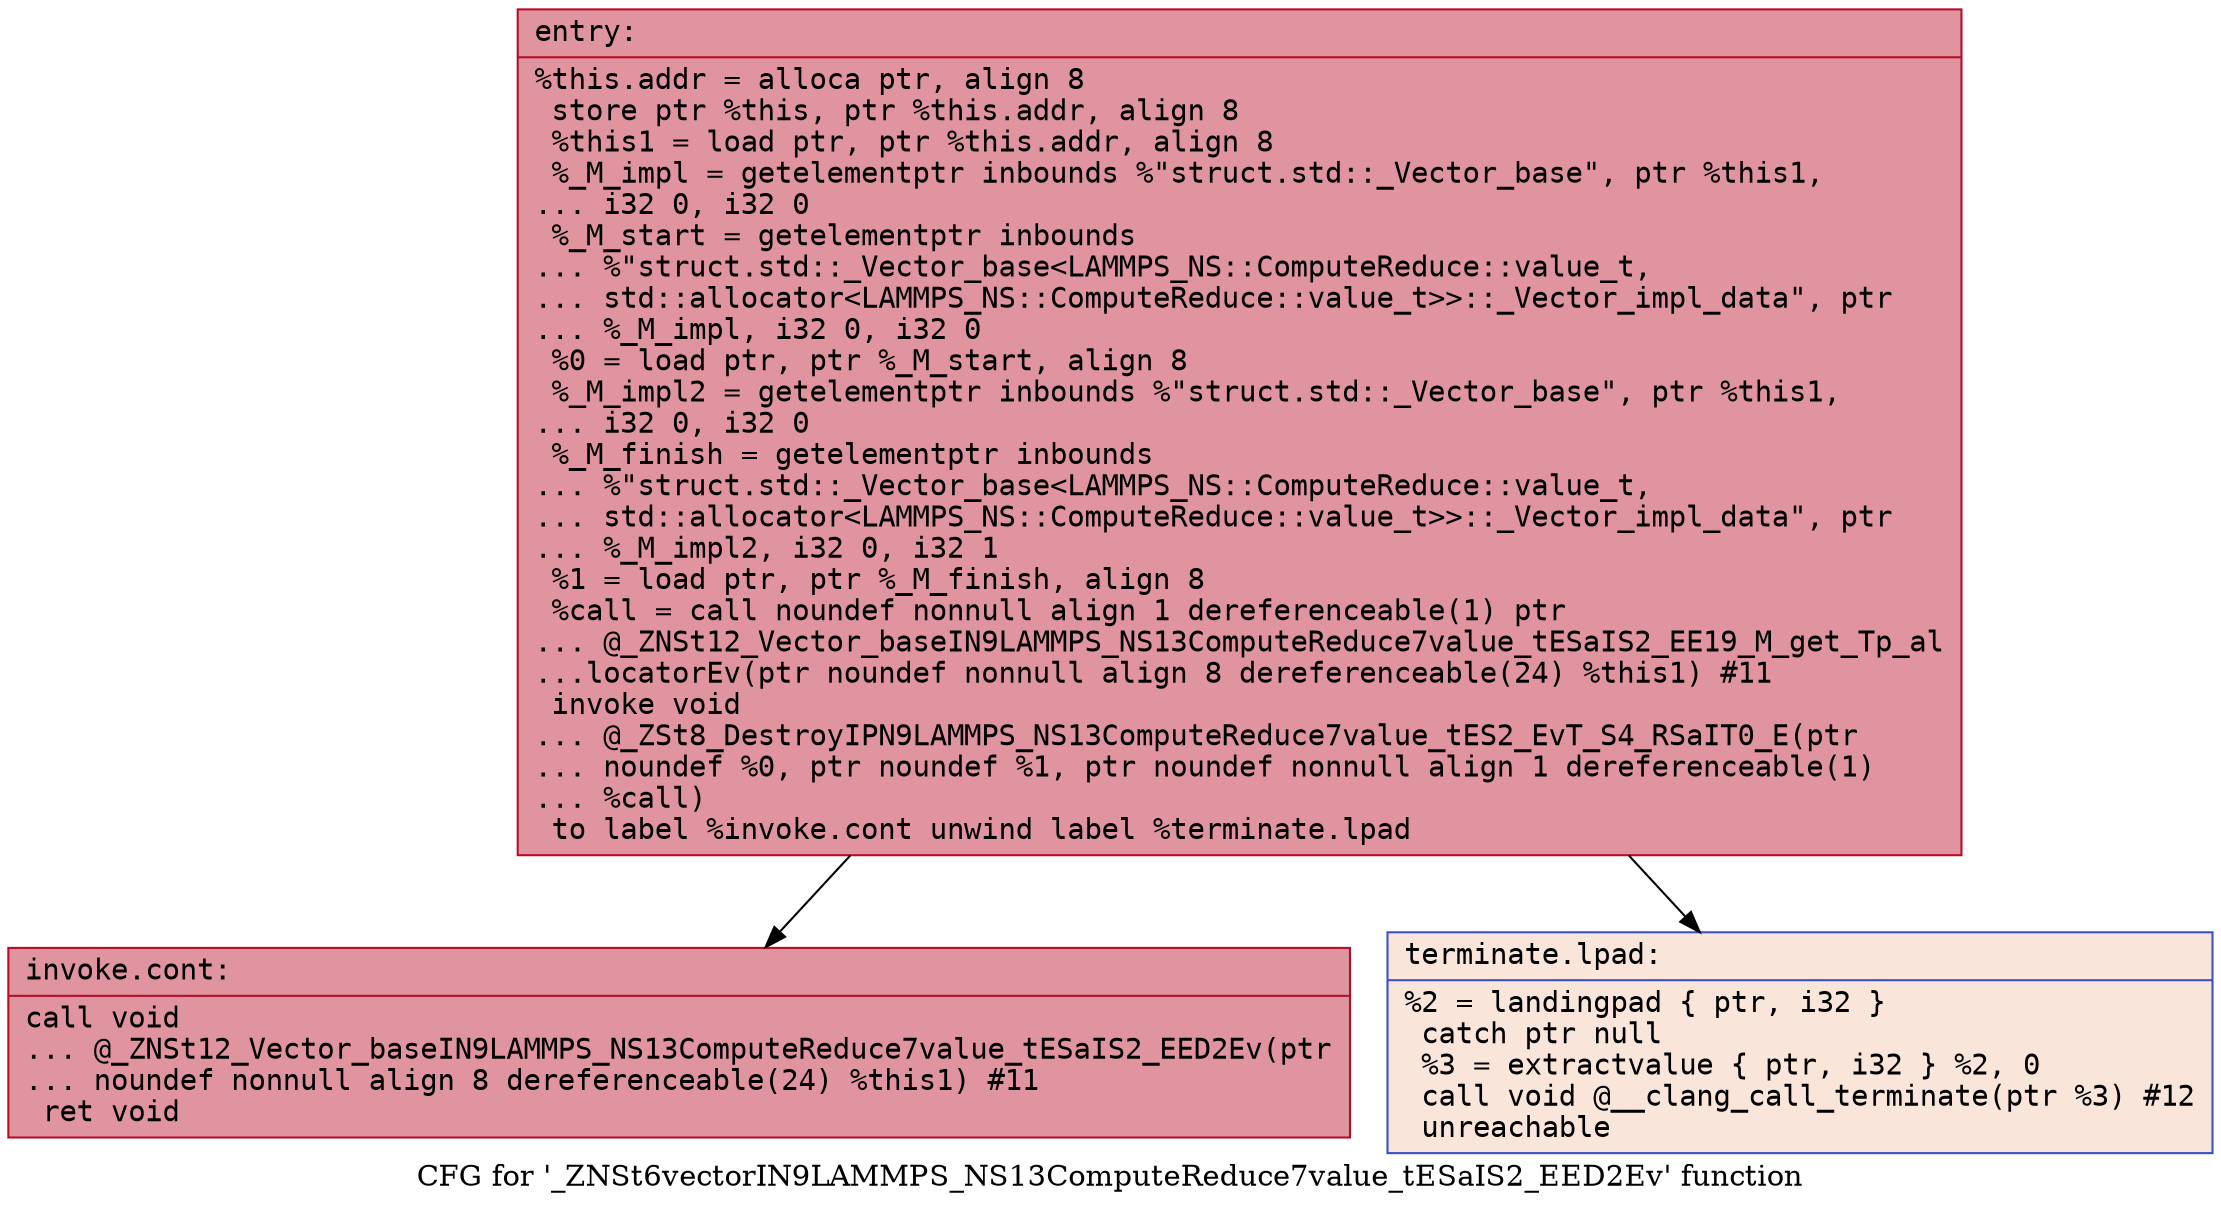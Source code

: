 digraph "CFG for '_ZNSt6vectorIN9LAMMPS_NS13ComputeReduce7value_tESaIS2_EED2Ev' function" {
	label="CFG for '_ZNSt6vectorIN9LAMMPS_NS13ComputeReduce7value_tESaIS2_EED2Ev' function";

	Node0x5591402af6f0 [shape=record,color="#b70d28ff", style=filled, fillcolor="#b70d2870" fontname="Courier",label="{entry:\l|  %this.addr = alloca ptr, align 8\l  store ptr %this, ptr %this.addr, align 8\l  %this1 = load ptr, ptr %this.addr, align 8\l  %_M_impl = getelementptr inbounds %\"struct.std::_Vector_base\", ptr %this1,\l... i32 0, i32 0\l  %_M_start = getelementptr inbounds\l... %\"struct.std::_Vector_base\<LAMMPS_NS::ComputeReduce::value_t,\l... std::allocator\<LAMMPS_NS::ComputeReduce::value_t\>\>::_Vector_impl_data\", ptr\l... %_M_impl, i32 0, i32 0\l  %0 = load ptr, ptr %_M_start, align 8\l  %_M_impl2 = getelementptr inbounds %\"struct.std::_Vector_base\", ptr %this1,\l... i32 0, i32 0\l  %_M_finish = getelementptr inbounds\l... %\"struct.std::_Vector_base\<LAMMPS_NS::ComputeReduce::value_t,\l... std::allocator\<LAMMPS_NS::ComputeReduce::value_t\>\>::_Vector_impl_data\", ptr\l... %_M_impl2, i32 0, i32 1\l  %1 = load ptr, ptr %_M_finish, align 8\l  %call = call noundef nonnull align 1 dereferenceable(1) ptr\l... @_ZNSt12_Vector_baseIN9LAMMPS_NS13ComputeReduce7value_tESaIS2_EE19_M_get_Tp_al\l...locatorEv(ptr noundef nonnull align 8 dereferenceable(24) %this1) #11\l  invoke void\l... @_ZSt8_DestroyIPN9LAMMPS_NS13ComputeReduce7value_tES2_EvT_S4_RSaIT0_E(ptr\l... noundef %0, ptr noundef %1, ptr noundef nonnull align 1 dereferenceable(1)\l... %call)\l          to label %invoke.cont unwind label %terminate.lpad\l}"];
	Node0x5591402af6f0 -> Node0x5591402b0110[tooltip="entry -> invoke.cont\nProbability 100.00%" ];
	Node0x5591402af6f0 -> Node0x5591402b0190[tooltip="entry -> terminate.lpad\nProbability 0.00%" ];
	Node0x5591402b0110 [shape=record,color="#b70d28ff", style=filled, fillcolor="#b70d2870" fontname="Courier",label="{invoke.cont:\l|  call void\l... @_ZNSt12_Vector_baseIN9LAMMPS_NS13ComputeReduce7value_tESaIS2_EED2Ev(ptr\l... noundef nonnull align 8 dereferenceable(24) %this1) #11\l  ret void\l}"];
	Node0x5591402b0190 [shape=record,color="#3d50c3ff", style=filled, fillcolor="#f4c5ad70" fontname="Courier",label="{terminate.lpad:\l|  %2 = landingpad \{ ptr, i32 \}\l          catch ptr null\l  %3 = extractvalue \{ ptr, i32 \} %2, 0\l  call void @__clang_call_terminate(ptr %3) #12\l  unreachable\l}"];
}
